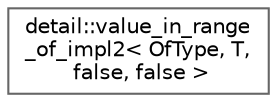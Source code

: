 digraph "Graphical Class Hierarchy"
{
 // LATEX_PDF_SIZE
  bgcolor="transparent";
  edge [fontname=Helvetica,fontsize=10,labelfontname=Helvetica,labelfontsize=10];
  node [fontname=Helvetica,fontsize=10,shape=box,height=0.2,width=0.4];
  rankdir="LR";
  Node0 [id="Node000000",label="detail::value_in_range\l_of_impl2\< OfType, T,\l false, false \>",height=0.2,width=0.4,color="grey40", fillcolor="white", style="filled",URL="$structdetail_1_1value__in__range__of__impl2_3_01_of_type_00_01_t_00_01false_00_01false_01_4.html",tooltip=" "];
}

